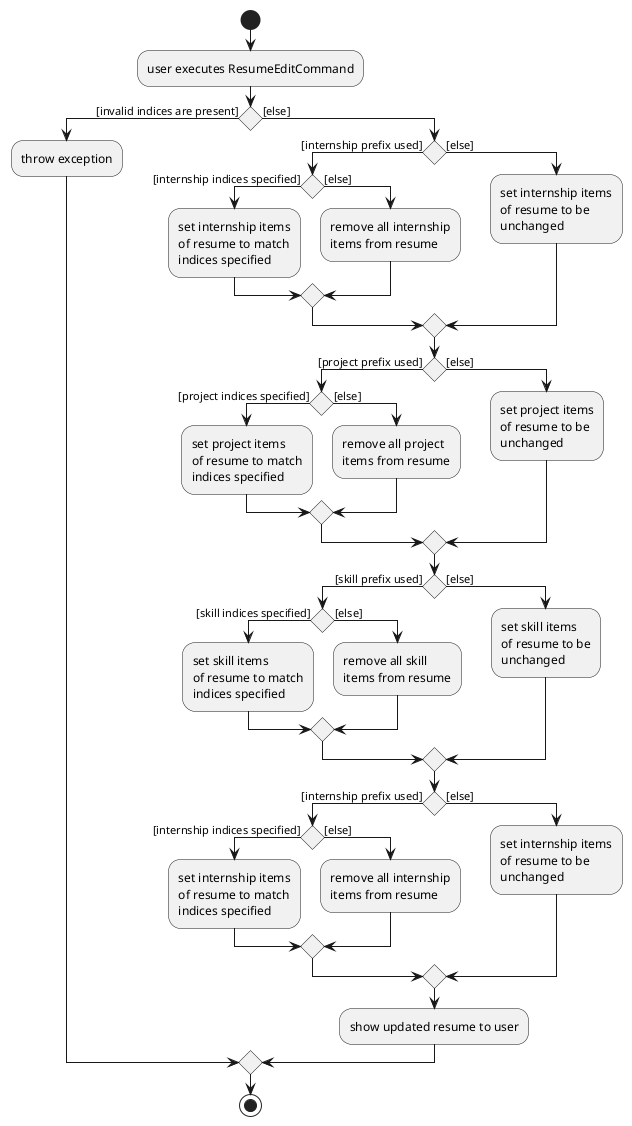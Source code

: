 @startuml
start
:user executes ResumeEditCommand;

if () then ([invalid indices are present])
    :throw exception;
else ([else])
    if () then ([internship prefix used])
        if () then ([internship indices specified])
            :set internship items
            of resume to match
            indices specified;
        else ([else])
            :remove all internship
            items from resume;
        endif
    else ([else])
        :set internship items
        of resume to be
        unchanged;
    endif
    if () then ([project prefix used])
        if () then ([project indices specified])
            :set project items
            of resume to match
            indices specified;
        else ([else])
            :remove all project
            items from resume;
        endif
    else ([else])
        :set project items
        of resume to be
        unchanged;
    endif
    if () then ([skill prefix used])
        if () then ([skill indices specified])
            :set skill items
            of resume to match
            indices specified;
        else ([else])
            :remove all skill
            items from resume;
        endif
    else ([else])
        :set skill items
        of resume to be
        unchanged;
    endif
    if () then ([internship prefix used])
        if () then ([internship indices specified])
            :set internship items
            of resume to match
            indices specified;
        else ([else])
            :remove all internship
            items from resume;
        endif
    else ([else])
        :set internship items
        of resume to be
        unchanged;
    endif
    :show updated resume to user;

endif
stop
@enduml
